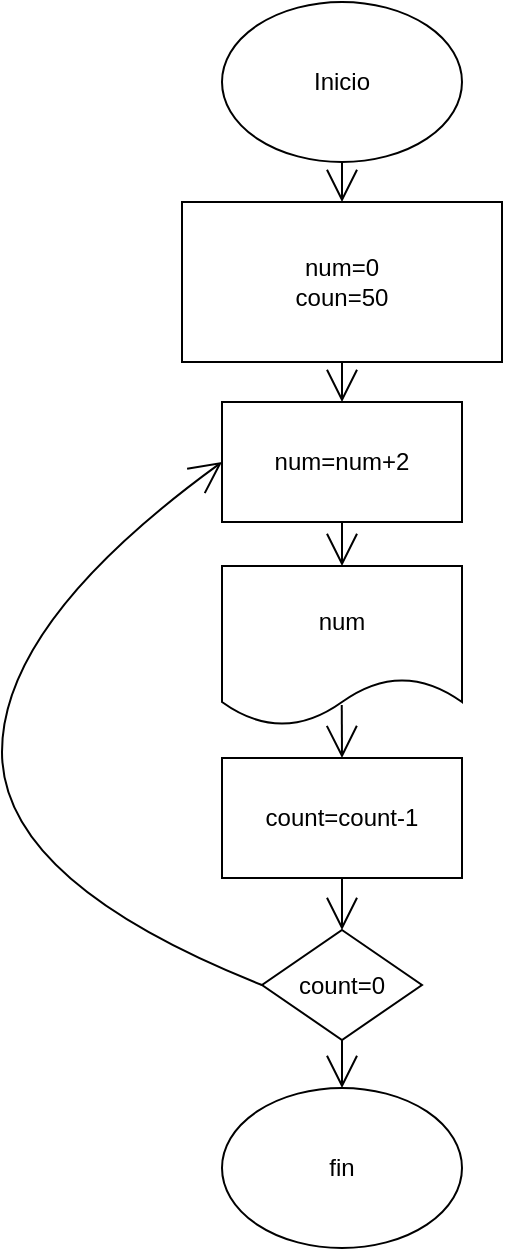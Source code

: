 <mxfile version="16.4.11" type="github">
  <diagram id="lEXlEM5JkTGscovyHdlL" name="Page-1">
    <mxGraphModel dx="862" dy="833" grid="1" gridSize="10" guides="1" tooltips="1" connect="1" arrows="1" fold="1" page="1" pageScale="1" pageWidth="827" pageHeight="1169" math="0" shadow="0">
      <root>
        <mxCell id="0" />
        <mxCell id="1" parent="0" />
        <mxCell id="Z8zRu9UUgTRKtALFjbeF-1" value="Inicio" style="ellipse;whiteSpace=wrap;html=1;" parent="1" vertex="1">
          <mxGeometry x="360" y="60" width="120" height="80" as="geometry" />
        </mxCell>
        <mxCell id="vcRQC6gNUeWiaz_WgsMK-1" value="num=0&lt;br&gt;coun=50" style="rounded=0;whiteSpace=wrap;html=1;hachureGap=4;" vertex="1" parent="1">
          <mxGeometry x="340" y="160" width="160" height="80" as="geometry" />
        </mxCell>
        <mxCell id="vcRQC6gNUeWiaz_WgsMK-4" value="num" style="shape=document;whiteSpace=wrap;html=1;boundedLbl=1;hachureGap=4;" vertex="1" parent="1">
          <mxGeometry x="360" y="342" width="120" height="80" as="geometry" />
        </mxCell>
        <mxCell id="vcRQC6gNUeWiaz_WgsMK-5" value="count=count-1" style="rounded=0;whiteSpace=wrap;html=1;hachureGap=4;" vertex="1" parent="1">
          <mxGeometry x="360" y="438" width="120" height="60" as="geometry" />
        </mxCell>
        <mxCell id="vcRQC6gNUeWiaz_WgsMK-6" value="count=0" style="rhombus;whiteSpace=wrap;html=1;hachureGap=4;" vertex="1" parent="1">
          <mxGeometry x="380" y="524" width="80" height="55" as="geometry" />
        </mxCell>
        <mxCell id="vcRQC6gNUeWiaz_WgsMK-7" value="num=num+2" style="rounded=0;whiteSpace=wrap;html=1;hachureGap=4;" vertex="1" parent="1">
          <mxGeometry x="360" y="260" width="120" height="60" as="geometry" />
        </mxCell>
        <mxCell id="vcRQC6gNUeWiaz_WgsMK-8" value="" style="edgeStyle=none;orthogonalLoop=1;jettySize=auto;html=1;rounded=0;endArrow=open;startSize=14;endSize=14;sourcePerimeterSpacing=8;targetPerimeterSpacing=8;curved=1;exitX=0.5;exitY=1;exitDx=0;exitDy=0;entryX=0.5;entryY=0;entryDx=0;entryDy=0;" edge="1" parent="1" source="vcRQC6gNUeWiaz_WgsMK-1" target="vcRQC6gNUeWiaz_WgsMK-7">
          <mxGeometry width="120" relative="1" as="geometry">
            <mxPoint x="170" y="390" as="sourcePoint" />
            <mxPoint x="290" y="390" as="targetPoint" />
            <Array as="points" />
          </mxGeometry>
        </mxCell>
        <mxCell id="vcRQC6gNUeWiaz_WgsMK-9" value="" style="edgeStyle=none;orthogonalLoop=1;jettySize=auto;html=1;rounded=0;endArrow=open;startSize=14;endSize=14;sourcePerimeterSpacing=8;targetPerimeterSpacing=8;curved=1;exitX=0.5;exitY=1;exitDx=0;exitDy=0;entryX=0.5;entryY=0;entryDx=0;entryDy=0;" edge="1" parent="1" source="Z8zRu9UUgTRKtALFjbeF-1" target="vcRQC6gNUeWiaz_WgsMK-1">
          <mxGeometry width="120" relative="1" as="geometry">
            <mxPoint x="170" y="390" as="sourcePoint" />
            <mxPoint x="290" y="390" as="targetPoint" />
            <Array as="points" />
          </mxGeometry>
        </mxCell>
        <mxCell id="vcRQC6gNUeWiaz_WgsMK-10" value="" style="edgeStyle=none;orthogonalLoop=1;jettySize=auto;html=1;rounded=0;endArrow=open;startSize=14;endSize=14;sourcePerimeterSpacing=8;targetPerimeterSpacing=8;curved=1;exitX=0.5;exitY=1;exitDx=0;exitDy=0;entryX=0.5;entryY=0;entryDx=0;entryDy=0;" edge="1" parent="1" source="vcRQC6gNUeWiaz_WgsMK-7" target="vcRQC6gNUeWiaz_WgsMK-4">
          <mxGeometry width="120" relative="1" as="geometry">
            <mxPoint x="170" y="390" as="sourcePoint" />
            <mxPoint x="290" y="390" as="targetPoint" />
            <Array as="points" />
          </mxGeometry>
        </mxCell>
        <mxCell id="vcRQC6gNUeWiaz_WgsMK-11" value="" style="edgeStyle=none;orthogonalLoop=1;jettySize=auto;html=1;rounded=0;endArrow=open;startSize=14;endSize=14;sourcePerimeterSpacing=8;targetPerimeterSpacing=8;curved=1;exitX=0.499;exitY=0.868;exitDx=0;exitDy=0;exitPerimeter=0;entryX=0.5;entryY=0;entryDx=0;entryDy=0;" edge="1" parent="1" source="vcRQC6gNUeWiaz_WgsMK-4" target="vcRQC6gNUeWiaz_WgsMK-5">
          <mxGeometry width="120" relative="1" as="geometry">
            <mxPoint x="170" y="390" as="sourcePoint" />
            <mxPoint x="290" y="390" as="targetPoint" />
            <Array as="points" />
          </mxGeometry>
        </mxCell>
        <mxCell id="vcRQC6gNUeWiaz_WgsMK-12" value="" style="edgeStyle=none;orthogonalLoop=1;jettySize=auto;html=1;rounded=0;endArrow=open;startSize=14;endSize=14;sourcePerimeterSpacing=8;targetPerimeterSpacing=8;curved=1;exitX=0.5;exitY=1;exitDx=0;exitDy=0;entryX=0.5;entryY=0;entryDx=0;entryDy=0;" edge="1" parent="1" source="vcRQC6gNUeWiaz_WgsMK-5" target="vcRQC6gNUeWiaz_WgsMK-6">
          <mxGeometry width="120" relative="1" as="geometry">
            <mxPoint x="170" y="390" as="sourcePoint" />
            <mxPoint x="290" y="390" as="targetPoint" />
            <Array as="points" />
          </mxGeometry>
        </mxCell>
        <mxCell id="vcRQC6gNUeWiaz_WgsMK-13" value="" style="edgeStyle=none;orthogonalLoop=1;jettySize=auto;html=1;rounded=0;endArrow=open;startSize=14;endSize=14;sourcePerimeterSpacing=8;targetPerimeterSpacing=8;curved=1;exitX=0;exitY=0.5;exitDx=0;exitDy=0;entryX=0;entryY=0.5;entryDx=0;entryDy=0;" edge="1" parent="1" source="vcRQC6gNUeWiaz_WgsMK-6" target="vcRQC6gNUeWiaz_WgsMK-7">
          <mxGeometry width="120" relative="1" as="geometry">
            <mxPoint x="170" y="390" as="sourcePoint" />
            <mxPoint x="290" y="390" as="targetPoint" />
            <Array as="points">
              <mxPoint x="250" y="500" />
              <mxPoint x="250" y="370" />
            </Array>
          </mxGeometry>
        </mxCell>
        <mxCell id="vcRQC6gNUeWiaz_WgsMK-14" value="fin" style="ellipse;whiteSpace=wrap;html=1;hachureGap=4;" vertex="1" parent="1">
          <mxGeometry x="360" y="603" width="120" height="80" as="geometry" />
        </mxCell>
        <mxCell id="vcRQC6gNUeWiaz_WgsMK-15" value="" style="edgeStyle=none;orthogonalLoop=1;jettySize=auto;html=1;rounded=0;endArrow=open;startSize=14;endSize=14;sourcePerimeterSpacing=8;targetPerimeterSpacing=8;curved=1;exitX=0.5;exitY=1;exitDx=0;exitDy=0;entryX=0.5;entryY=0;entryDx=0;entryDy=0;" edge="1" parent="1" source="vcRQC6gNUeWiaz_WgsMK-6" target="vcRQC6gNUeWiaz_WgsMK-14">
          <mxGeometry width="120" relative="1" as="geometry">
            <mxPoint x="170" y="390" as="sourcePoint" />
            <mxPoint x="290" y="390" as="targetPoint" />
            <Array as="points" />
          </mxGeometry>
        </mxCell>
      </root>
    </mxGraphModel>
  </diagram>
</mxfile>
